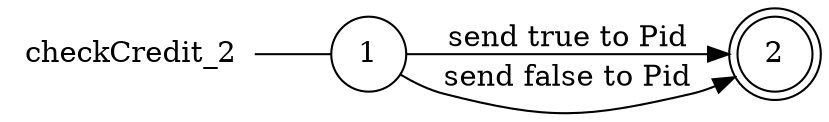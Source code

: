 digraph checkCredit_2 {
	rankdir="LR";
	n_0 [label="checkCredit_2", shape="plaintext"];
	n_1 [id="1", shape=circle, label="1"];
	n_0 -> n_1 [arrowhead=none];
	n_2 [id="2", shape=doublecircle, label="2"];

	n_1 -> n_2 [id="[$e|1]", label="send true to Pid"];
	n_1 -> n_2 [id="[$e|2]", label="send false to Pid"];
}
